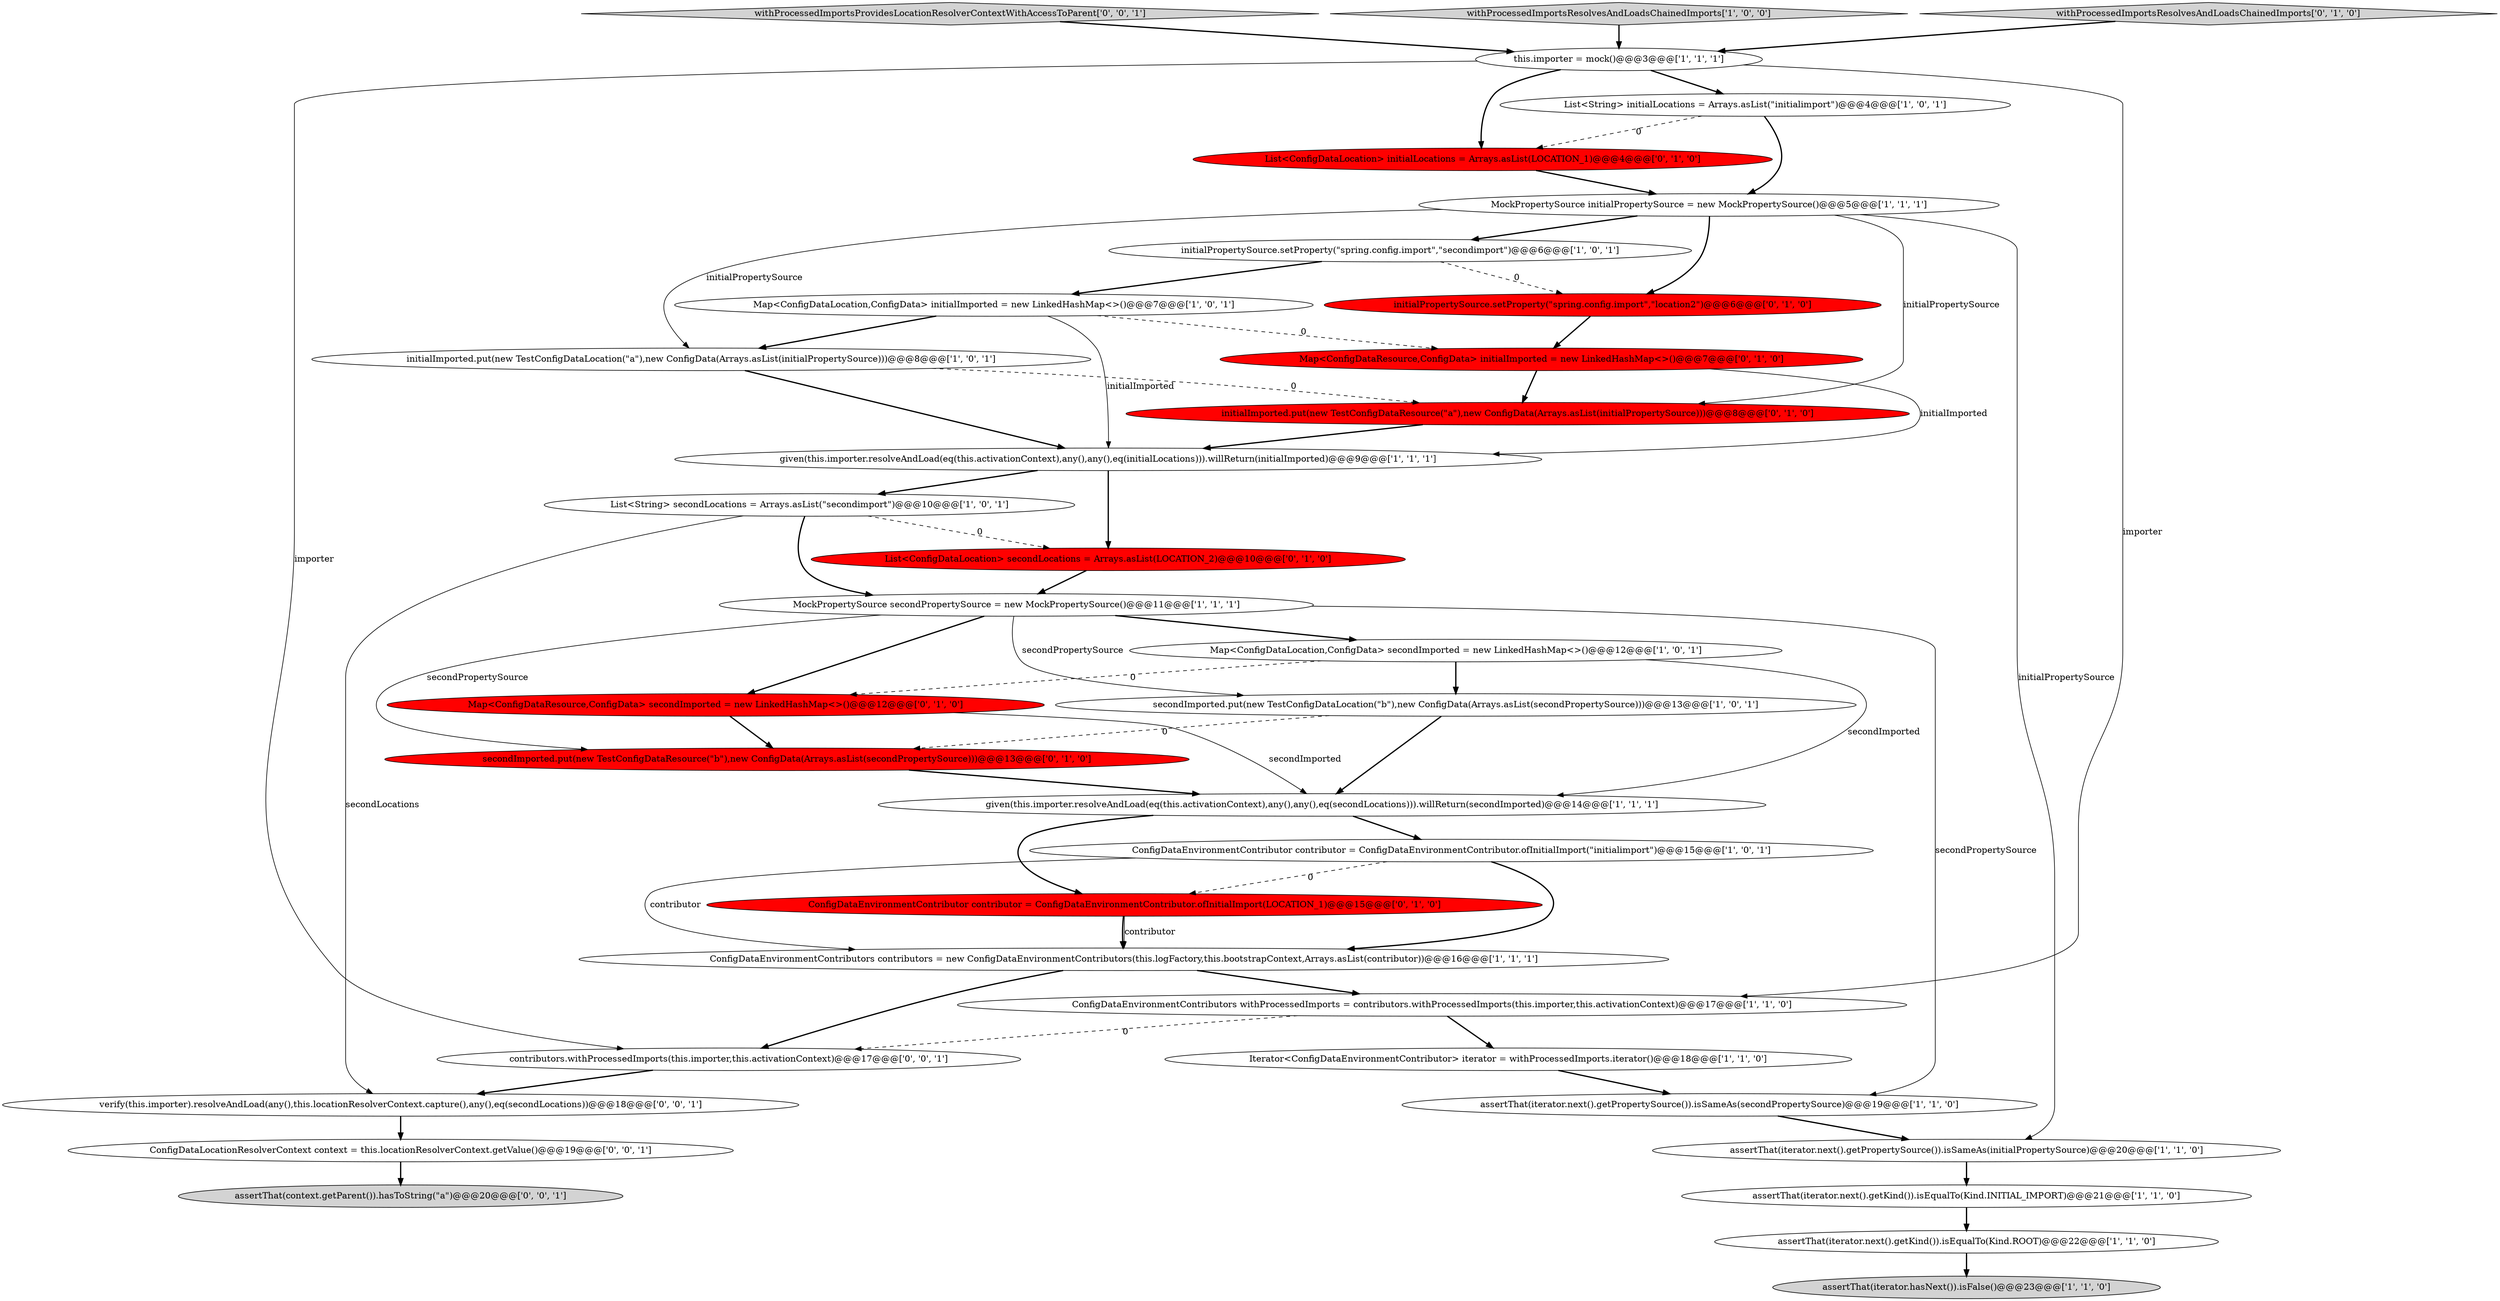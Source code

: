 digraph {
20 [style = filled, label = "Map<ConfigDataLocation,ConfigData> secondImported = new LinkedHashMap<>()@@@12@@@['1', '0', '1']", fillcolor = white, shape = ellipse image = "AAA0AAABBB1BBB"];
12 [style = filled, label = "List<String> secondLocations = Arrays.asList(\"secondimport\")@@@10@@@['1', '0', '1']", fillcolor = white, shape = ellipse image = "AAA0AAABBB1BBB"];
24 [style = filled, label = "Map<ConfigDataResource,ConfigData> initialImported = new LinkedHashMap<>()@@@7@@@['0', '1', '0']", fillcolor = red, shape = ellipse image = "AAA1AAABBB2BBB"];
1 [style = filled, label = "secondImported.put(new TestConfigDataLocation(\"b\"),new ConfigData(Arrays.asList(secondPropertySource)))@@@13@@@['1', '0', '1']", fillcolor = white, shape = ellipse image = "AAA0AAABBB1BBB"];
6 [style = filled, label = "this.importer = mock()@@@3@@@['1', '1', '1']", fillcolor = white, shape = ellipse image = "AAA0AAABBB1BBB"];
8 [style = filled, label = "MockPropertySource initialPropertySource = new MockPropertySource()@@@5@@@['1', '1', '1']", fillcolor = white, shape = ellipse image = "AAA0AAABBB1BBB"];
18 [style = filled, label = "initialImported.put(new TestConfigDataLocation(\"a\"),new ConfigData(Arrays.asList(initialPropertySource)))@@@8@@@['1', '0', '1']", fillcolor = white, shape = ellipse image = "AAA0AAABBB1BBB"];
29 [style = filled, label = "Map<ConfigDataResource,ConfigData> secondImported = new LinkedHashMap<>()@@@12@@@['0', '1', '0']", fillcolor = red, shape = ellipse image = "AAA1AAABBB2BBB"];
23 [style = filled, label = "List<ConfigDataLocation> initialLocations = Arrays.asList(LOCATION_1)@@@4@@@['0', '1', '0']", fillcolor = red, shape = ellipse image = "AAA1AAABBB2BBB"];
11 [style = filled, label = "ConfigDataEnvironmentContributor contributor = ConfigDataEnvironmentContributor.ofInitialImport(\"initialimport\")@@@15@@@['1', '0', '1']", fillcolor = white, shape = ellipse image = "AAA0AAABBB1BBB"];
16 [style = filled, label = "assertThat(iterator.next().getKind()).isEqualTo(Kind.ROOT)@@@22@@@['1', '1', '0']", fillcolor = white, shape = ellipse image = "AAA0AAABBB1BBB"];
28 [style = filled, label = "List<ConfigDataLocation> secondLocations = Arrays.asList(LOCATION_2)@@@10@@@['0', '1', '0']", fillcolor = red, shape = ellipse image = "AAA1AAABBB2BBB"];
32 [style = filled, label = "verify(this.importer).resolveAndLoad(any(),this.locationResolverContext.capture(),any(),eq(secondLocations))@@@18@@@['0', '0', '1']", fillcolor = white, shape = ellipse image = "AAA0AAABBB3BBB"];
10 [style = filled, label = "assertThat(iterator.hasNext()).isFalse()@@@23@@@['1', '1', '0']", fillcolor = lightgray, shape = ellipse image = "AAA0AAABBB1BBB"];
0 [style = filled, label = "List<String> initialLocations = Arrays.asList(\"initialimport\")@@@4@@@['1', '0', '1']", fillcolor = white, shape = ellipse image = "AAA0AAABBB1BBB"];
33 [style = filled, label = "contributors.withProcessedImports(this.importer,this.activationContext)@@@17@@@['0', '0', '1']", fillcolor = white, shape = ellipse image = "AAA0AAABBB3BBB"];
26 [style = filled, label = "ConfigDataEnvironmentContributor contributor = ConfigDataEnvironmentContributor.ofInitialImport(LOCATION_1)@@@15@@@['0', '1', '0']", fillcolor = red, shape = ellipse image = "AAA1AAABBB2BBB"];
9 [style = filled, label = "ConfigDataEnvironmentContributors withProcessedImports = contributors.withProcessedImports(this.importer,this.activationContext)@@@17@@@['1', '1', '0']", fillcolor = white, shape = ellipse image = "AAA0AAABBB1BBB"];
27 [style = filled, label = "initialImported.put(new TestConfigDataResource(\"a\"),new ConfigData(Arrays.asList(initialPropertySource)))@@@8@@@['0', '1', '0']", fillcolor = red, shape = ellipse image = "AAA1AAABBB2BBB"];
13 [style = filled, label = "initialPropertySource.setProperty(\"spring.config.import\",\"secondimport\")@@@6@@@['1', '0', '1']", fillcolor = white, shape = ellipse image = "AAA0AAABBB1BBB"];
34 [style = filled, label = "withProcessedImportsProvidesLocationResolverContextWithAccessToParent['0', '0', '1']", fillcolor = lightgray, shape = diamond image = "AAA0AAABBB3BBB"];
3 [style = filled, label = "withProcessedImportsResolvesAndLoadsChainedImports['1', '0', '0']", fillcolor = lightgray, shape = diamond image = "AAA0AAABBB1BBB"];
14 [style = filled, label = "assertThat(iterator.next().getPropertySource()).isSameAs(secondPropertySource)@@@19@@@['1', '1', '0']", fillcolor = white, shape = ellipse image = "AAA0AAABBB1BBB"];
21 [style = filled, label = "assertThat(iterator.next().getPropertySource()).isSameAs(initialPropertySource)@@@20@@@['1', '1', '0']", fillcolor = white, shape = ellipse image = "AAA0AAABBB1BBB"];
4 [style = filled, label = "ConfigDataEnvironmentContributors contributors = new ConfigDataEnvironmentContributors(this.logFactory,this.bootstrapContext,Arrays.asList(contributor))@@@16@@@['1', '1', '1']", fillcolor = white, shape = ellipse image = "AAA0AAABBB1BBB"];
31 [style = filled, label = "ConfigDataLocationResolverContext context = this.locationResolverContext.getValue()@@@19@@@['0', '0', '1']", fillcolor = white, shape = ellipse image = "AAA0AAABBB3BBB"];
30 [style = filled, label = "initialPropertySource.setProperty(\"spring.config.import\",\"location2\")@@@6@@@['0', '1', '0']", fillcolor = red, shape = ellipse image = "AAA1AAABBB2BBB"];
5 [style = filled, label = "given(this.importer.resolveAndLoad(eq(this.activationContext),any(),any(),eq(secondLocations))).willReturn(secondImported)@@@14@@@['1', '1', '1']", fillcolor = white, shape = ellipse image = "AAA0AAABBB1BBB"];
35 [style = filled, label = "assertThat(context.getParent()).hasToString(\"a\")@@@20@@@['0', '0', '1']", fillcolor = lightgray, shape = ellipse image = "AAA0AAABBB3BBB"];
17 [style = filled, label = "Iterator<ConfigDataEnvironmentContributor> iterator = withProcessedImports.iterator()@@@18@@@['1', '1', '0']", fillcolor = white, shape = ellipse image = "AAA0AAABBB1BBB"];
22 [style = filled, label = "secondImported.put(new TestConfigDataResource(\"b\"),new ConfigData(Arrays.asList(secondPropertySource)))@@@13@@@['0', '1', '0']", fillcolor = red, shape = ellipse image = "AAA1AAABBB2BBB"];
19 [style = filled, label = "MockPropertySource secondPropertySource = new MockPropertySource()@@@11@@@['1', '1', '1']", fillcolor = white, shape = ellipse image = "AAA0AAABBB1BBB"];
7 [style = filled, label = "given(this.importer.resolveAndLoad(eq(this.activationContext),any(),any(),eq(initialLocations))).willReturn(initialImported)@@@9@@@['1', '1', '1']", fillcolor = white, shape = ellipse image = "AAA0AAABBB1BBB"];
25 [style = filled, label = "withProcessedImportsResolvesAndLoadsChainedImports['0', '1', '0']", fillcolor = lightgray, shape = diamond image = "AAA0AAABBB2BBB"];
2 [style = filled, label = "assertThat(iterator.next().getKind()).isEqualTo(Kind.INITIAL_IMPORT)@@@21@@@['1', '1', '0']", fillcolor = white, shape = ellipse image = "AAA0AAABBB1BBB"];
15 [style = filled, label = "Map<ConfigDataLocation,ConfigData> initialImported = new LinkedHashMap<>()@@@7@@@['1', '0', '1']", fillcolor = white, shape = ellipse image = "AAA0AAABBB1BBB"];
1->5 [style = bold, label=""];
4->9 [style = bold, label=""];
8->30 [style = bold, label=""];
6->33 [style = solid, label="importer"];
30->24 [style = bold, label=""];
7->12 [style = bold, label=""];
16->10 [style = bold, label=""];
6->23 [style = bold, label=""];
19->29 [style = bold, label=""];
19->20 [style = bold, label=""];
0->23 [style = dashed, label="0"];
18->27 [style = dashed, label="0"];
11->4 [style = bold, label=""];
15->24 [style = dashed, label="0"];
11->26 [style = dashed, label="0"];
5->26 [style = bold, label=""];
24->7 [style = solid, label="initialImported"];
3->6 [style = bold, label=""];
9->17 [style = bold, label=""];
26->4 [style = solid, label="contributor"];
6->0 [style = bold, label=""];
19->14 [style = solid, label="secondPropertySource"];
20->1 [style = bold, label=""];
15->7 [style = solid, label="initialImported"];
23->8 [style = bold, label=""];
25->6 [style = bold, label=""];
4->33 [style = bold, label=""];
26->4 [style = bold, label=""];
15->18 [style = bold, label=""];
22->5 [style = bold, label=""];
8->27 [style = solid, label="initialPropertySource"];
12->32 [style = solid, label="secondLocations"];
20->29 [style = dashed, label="0"];
19->1 [style = solid, label="secondPropertySource"];
1->22 [style = dashed, label="0"];
21->2 [style = bold, label=""];
9->33 [style = dashed, label="0"];
31->35 [style = bold, label=""];
7->28 [style = bold, label=""];
17->14 [style = bold, label=""];
20->5 [style = solid, label="secondImported"];
12->28 [style = dashed, label="0"];
27->7 [style = bold, label=""];
34->6 [style = bold, label=""];
0->8 [style = bold, label=""];
28->19 [style = bold, label=""];
11->4 [style = solid, label="contributor"];
33->32 [style = bold, label=""];
5->11 [style = bold, label=""];
13->15 [style = bold, label=""];
29->22 [style = bold, label=""];
6->9 [style = solid, label="importer"];
18->7 [style = bold, label=""];
12->19 [style = bold, label=""];
8->18 [style = solid, label="initialPropertySource"];
8->21 [style = solid, label="initialPropertySource"];
19->22 [style = solid, label="secondPropertySource"];
29->5 [style = solid, label="secondImported"];
24->27 [style = bold, label=""];
32->31 [style = bold, label=""];
14->21 [style = bold, label=""];
13->30 [style = dashed, label="0"];
8->13 [style = bold, label=""];
2->16 [style = bold, label=""];
}
